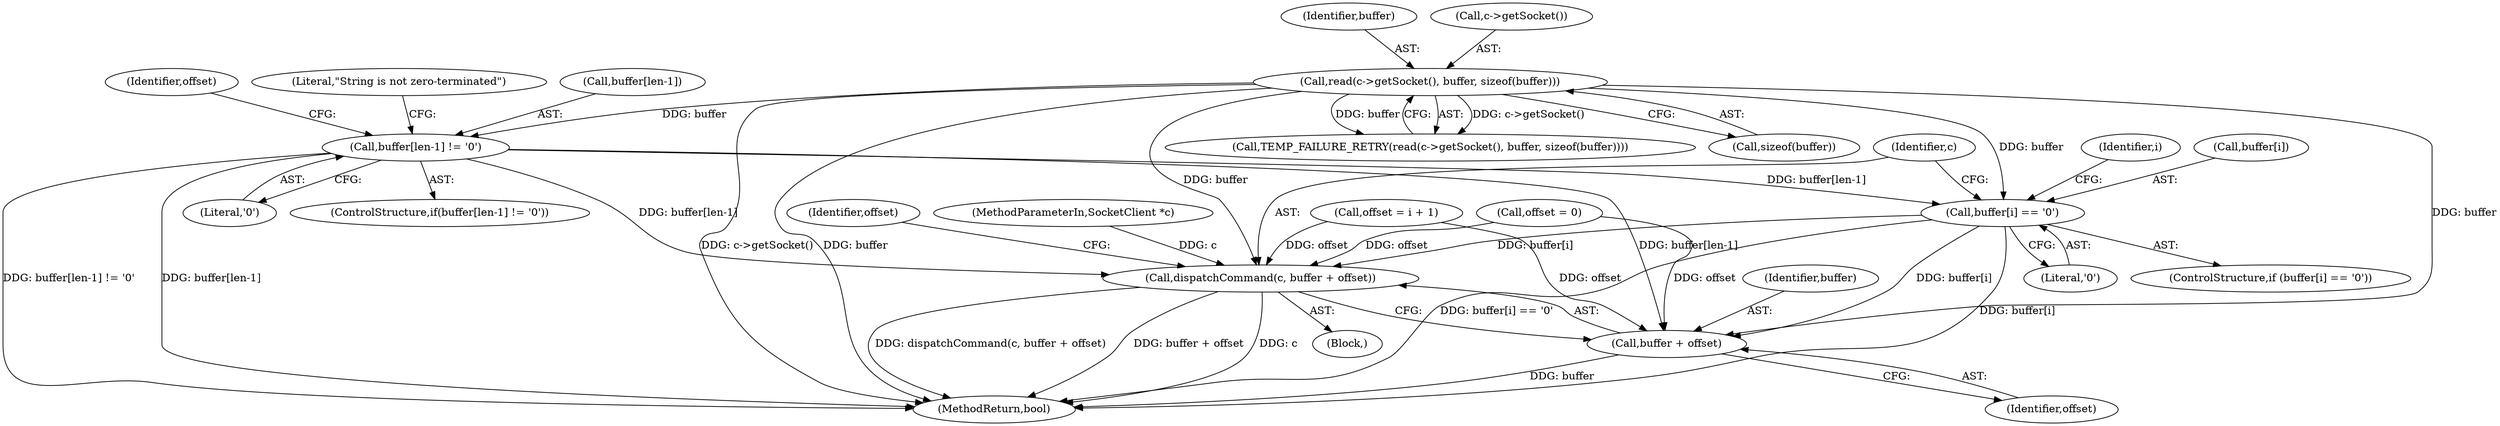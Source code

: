 digraph "1_Android_771ab014c24a682b32990da08e87e2f0ab765bd2_0@array" {
"1000157" [label="(Call,buffer[i] == '\0')"];
"1000109" [label="(Call,read(c->getSocket(), buffer, sizeof(buffer)))"];
"1000132" [label="(Call,buffer[len-1] != '\0')"];
"1000163" [label="(Call,dispatchCommand(c, buffer + offset))"];
"1000165" [label="(Call,buffer + offset)"];
"1000166" [label="(Identifier,buffer)"];
"1000175" [label="(MethodReturn,bool)"];
"1000143" [label="(Identifier,offset)"];
"1000167" [label="(Identifier,offset)"];
"1000157" [label="(Call,buffer[i] == '\0')"];
"1000111" [label="(Identifier,buffer)"];
"1000109" [label="(Call,read(c->getSocket(), buffer, sizeof(buffer)))"];
"1000140" [label="(Literal,\"String is not zero-terminated\")"];
"1000165" [label="(Call,buffer + offset)"];
"1000110" [label="(Call,c->getSocket())"];
"1000161" [label="(Literal,'\0')"];
"1000156" [label="(ControlStructure,if (buffer[i] == '\0'))"];
"1000164" [label="(Identifier,c)"];
"1000142" [label="(Call,offset = 0)"];
"1000138" [label="(Literal,'\0')"];
"1000108" [label="(Call,TEMP_FAILURE_RETRY(read(c->getSocket(), buffer, sizeof(buffer))))"];
"1000169" [label="(Identifier,offset)"];
"1000133" [label="(Call,buffer[len-1])"];
"1000131" [label="(ControlStructure,if(buffer[len-1] != '\0'))"];
"1000162" [label="(Block,)"];
"1000112" [label="(Call,sizeof(buffer))"];
"1000168" [label="(Call,offset = i + 1)"];
"1000163" [label="(Call,dispatchCommand(c, buffer + offset))"];
"1000102" [label="(MethodParameterIn,SocketClient *c)"];
"1000154" [label="(Identifier,i)"];
"1000132" [label="(Call,buffer[len-1] != '\0')"];
"1000158" [label="(Call,buffer[i])"];
"1000157" -> "1000156"  [label="AST: "];
"1000157" -> "1000161"  [label="CFG: "];
"1000158" -> "1000157"  [label="AST: "];
"1000161" -> "1000157"  [label="AST: "];
"1000164" -> "1000157"  [label="CFG: "];
"1000154" -> "1000157"  [label="CFG: "];
"1000157" -> "1000175"  [label="DDG: buffer[i] == '\0'"];
"1000157" -> "1000175"  [label="DDG: buffer[i]"];
"1000109" -> "1000157"  [label="DDG: buffer"];
"1000132" -> "1000157"  [label="DDG: buffer[len-1]"];
"1000157" -> "1000163"  [label="DDG: buffer[i]"];
"1000157" -> "1000165"  [label="DDG: buffer[i]"];
"1000109" -> "1000108"  [label="AST: "];
"1000109" -> "1000112"  [label="CFG: "];
"1000110" -> "1000109"  [label="AST: "];
"1000111" -> "1000109"  [label="AST: "];
"1000112" -> "1000109"  [label="AST: "];
"1000108" -> "1000109"  [label="CFG: "];
"1000109" -> "1000175"  [label="DDG: c->getSocket()"];
"1000109" -> "1000175"  [label="DDG: buffer"];
"1000109" -> "1000108"  [label="DDG: c->getSocket()"];
"1000109" -> "1000108"  [label="DDG: buffer"];
"1000109" -> "1000132"  [label="DDG: buffer"];
"1000109" -> "1000163"  [label="DDG: buffer"];
"1000109" -> "1000165"  [label="DDG: buffer"];
"1000132" -> "1000131"  [label="AST: "];
"1000132" -> "1000138"  [label="CFG: "];
"1000133" -> "1000132"  [label="AST: "];
"1000138" -> "1000132"  [label="AST: "];
"1000140" -> "1000132"  [label="CFG: "];
"1000143" -> "1000132"  [label="CFG: "];
"1000132" -> "1000175"  [label="DDG: buffer[len-1] != '\0'"];
"1000132" -> "1000175"  [label="DDG: buffer[len-1]"];
"1000132" -> "1000163"  [label="DDG: buffer[len-1]"];
"1000132" -> "1000165"  [label="DDG: buffer[len-1]"];
"1000163" -> "1000162"  [label="AST: "];
"1000163" -> "1000165"  [label="CFG: "];
"1000164" -> "1000163"  [label="AST: "];
"1000165" -> "1000163"  [label="AST: "];
"1000169" -> "1000163"  [label="CFG: "];
"1000163" -> "1000175"  [label="DDG: dispatchCommand(c, buffer + offset)"];
"1000163" -> "1000175"  [label="DDG: buffer + offset"];
"1000163" -> "1000175"  [label="DDG: c"];
"1000102" -> "1000163"  [label="DDG: c"];
"1000168" -> "1000163"  [label="DDG: offset"];
"1000142" -> "1000163"  [label="DDG: offset"];
"1000165" -> "1000167"  [label="CFG: "];
"1000166" -> "1000165"  [label="AST: "];
"1000167" -> "1000165"  [label="AST: "];
"1000165" -> "1000175"  [label="DDG: buffer"];
"1000168" -> "1000165"  [label="DDG: offset"];
"1000142" -> "1000165"  [label="DDG: offset"];
}
